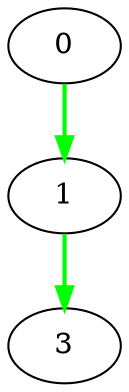 digraph {
  0 [label="0", color=black];
  1 [label="1", color=black];
  0 -> 1 [label="", color=green, penwidth=2];
  3 [label="3", color=black];
  1 -> 3 [label="", color=green, penwidth=2];
}
